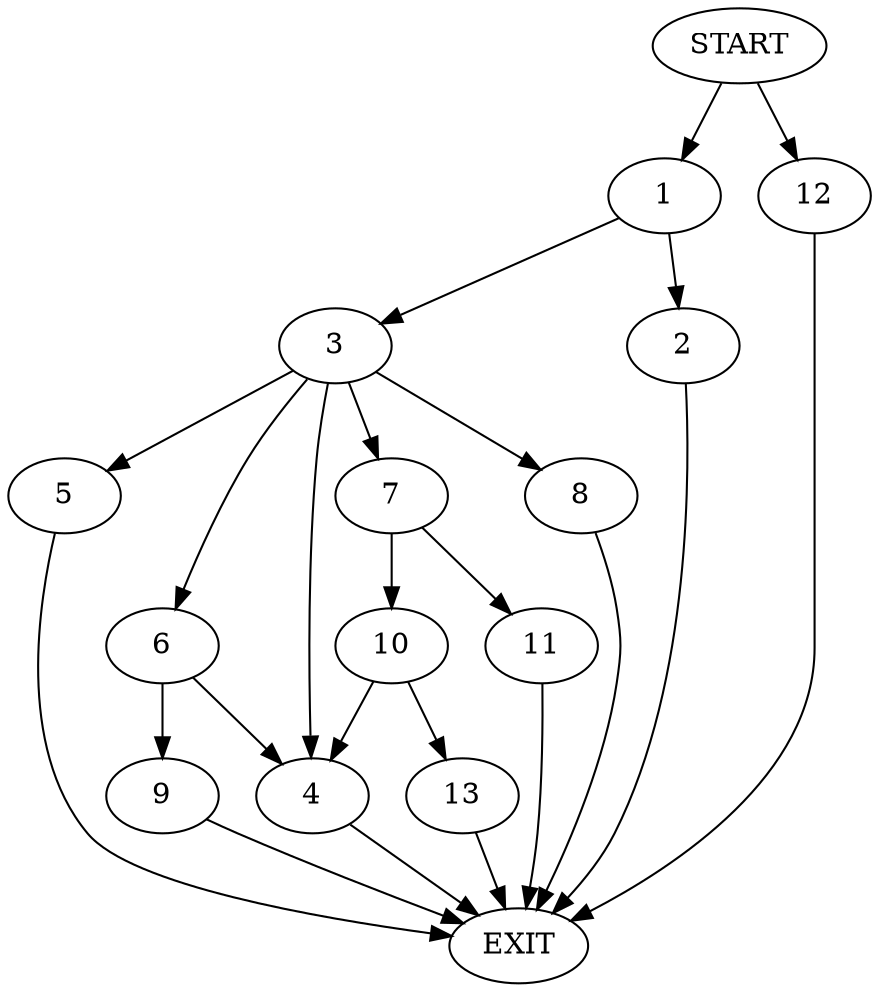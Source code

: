 digraph {
0 [label="START"]
14 [label="EXIT"]
0 -> 1
1 -> 2
1 -> 3
2 -> 14
3 -> 4
3 -> 5
3 -> 6
3 -> 7
3 -> 8
6 -> 9
6 -> 4
4 -> 14
5 -> 14
7 -> 10
7 -> 11
8 -> 14
0 -> 12
12 -> 14
11 -> 14
10 -> 4
10 -> 13
13 -> 14
9 -> 14
}

